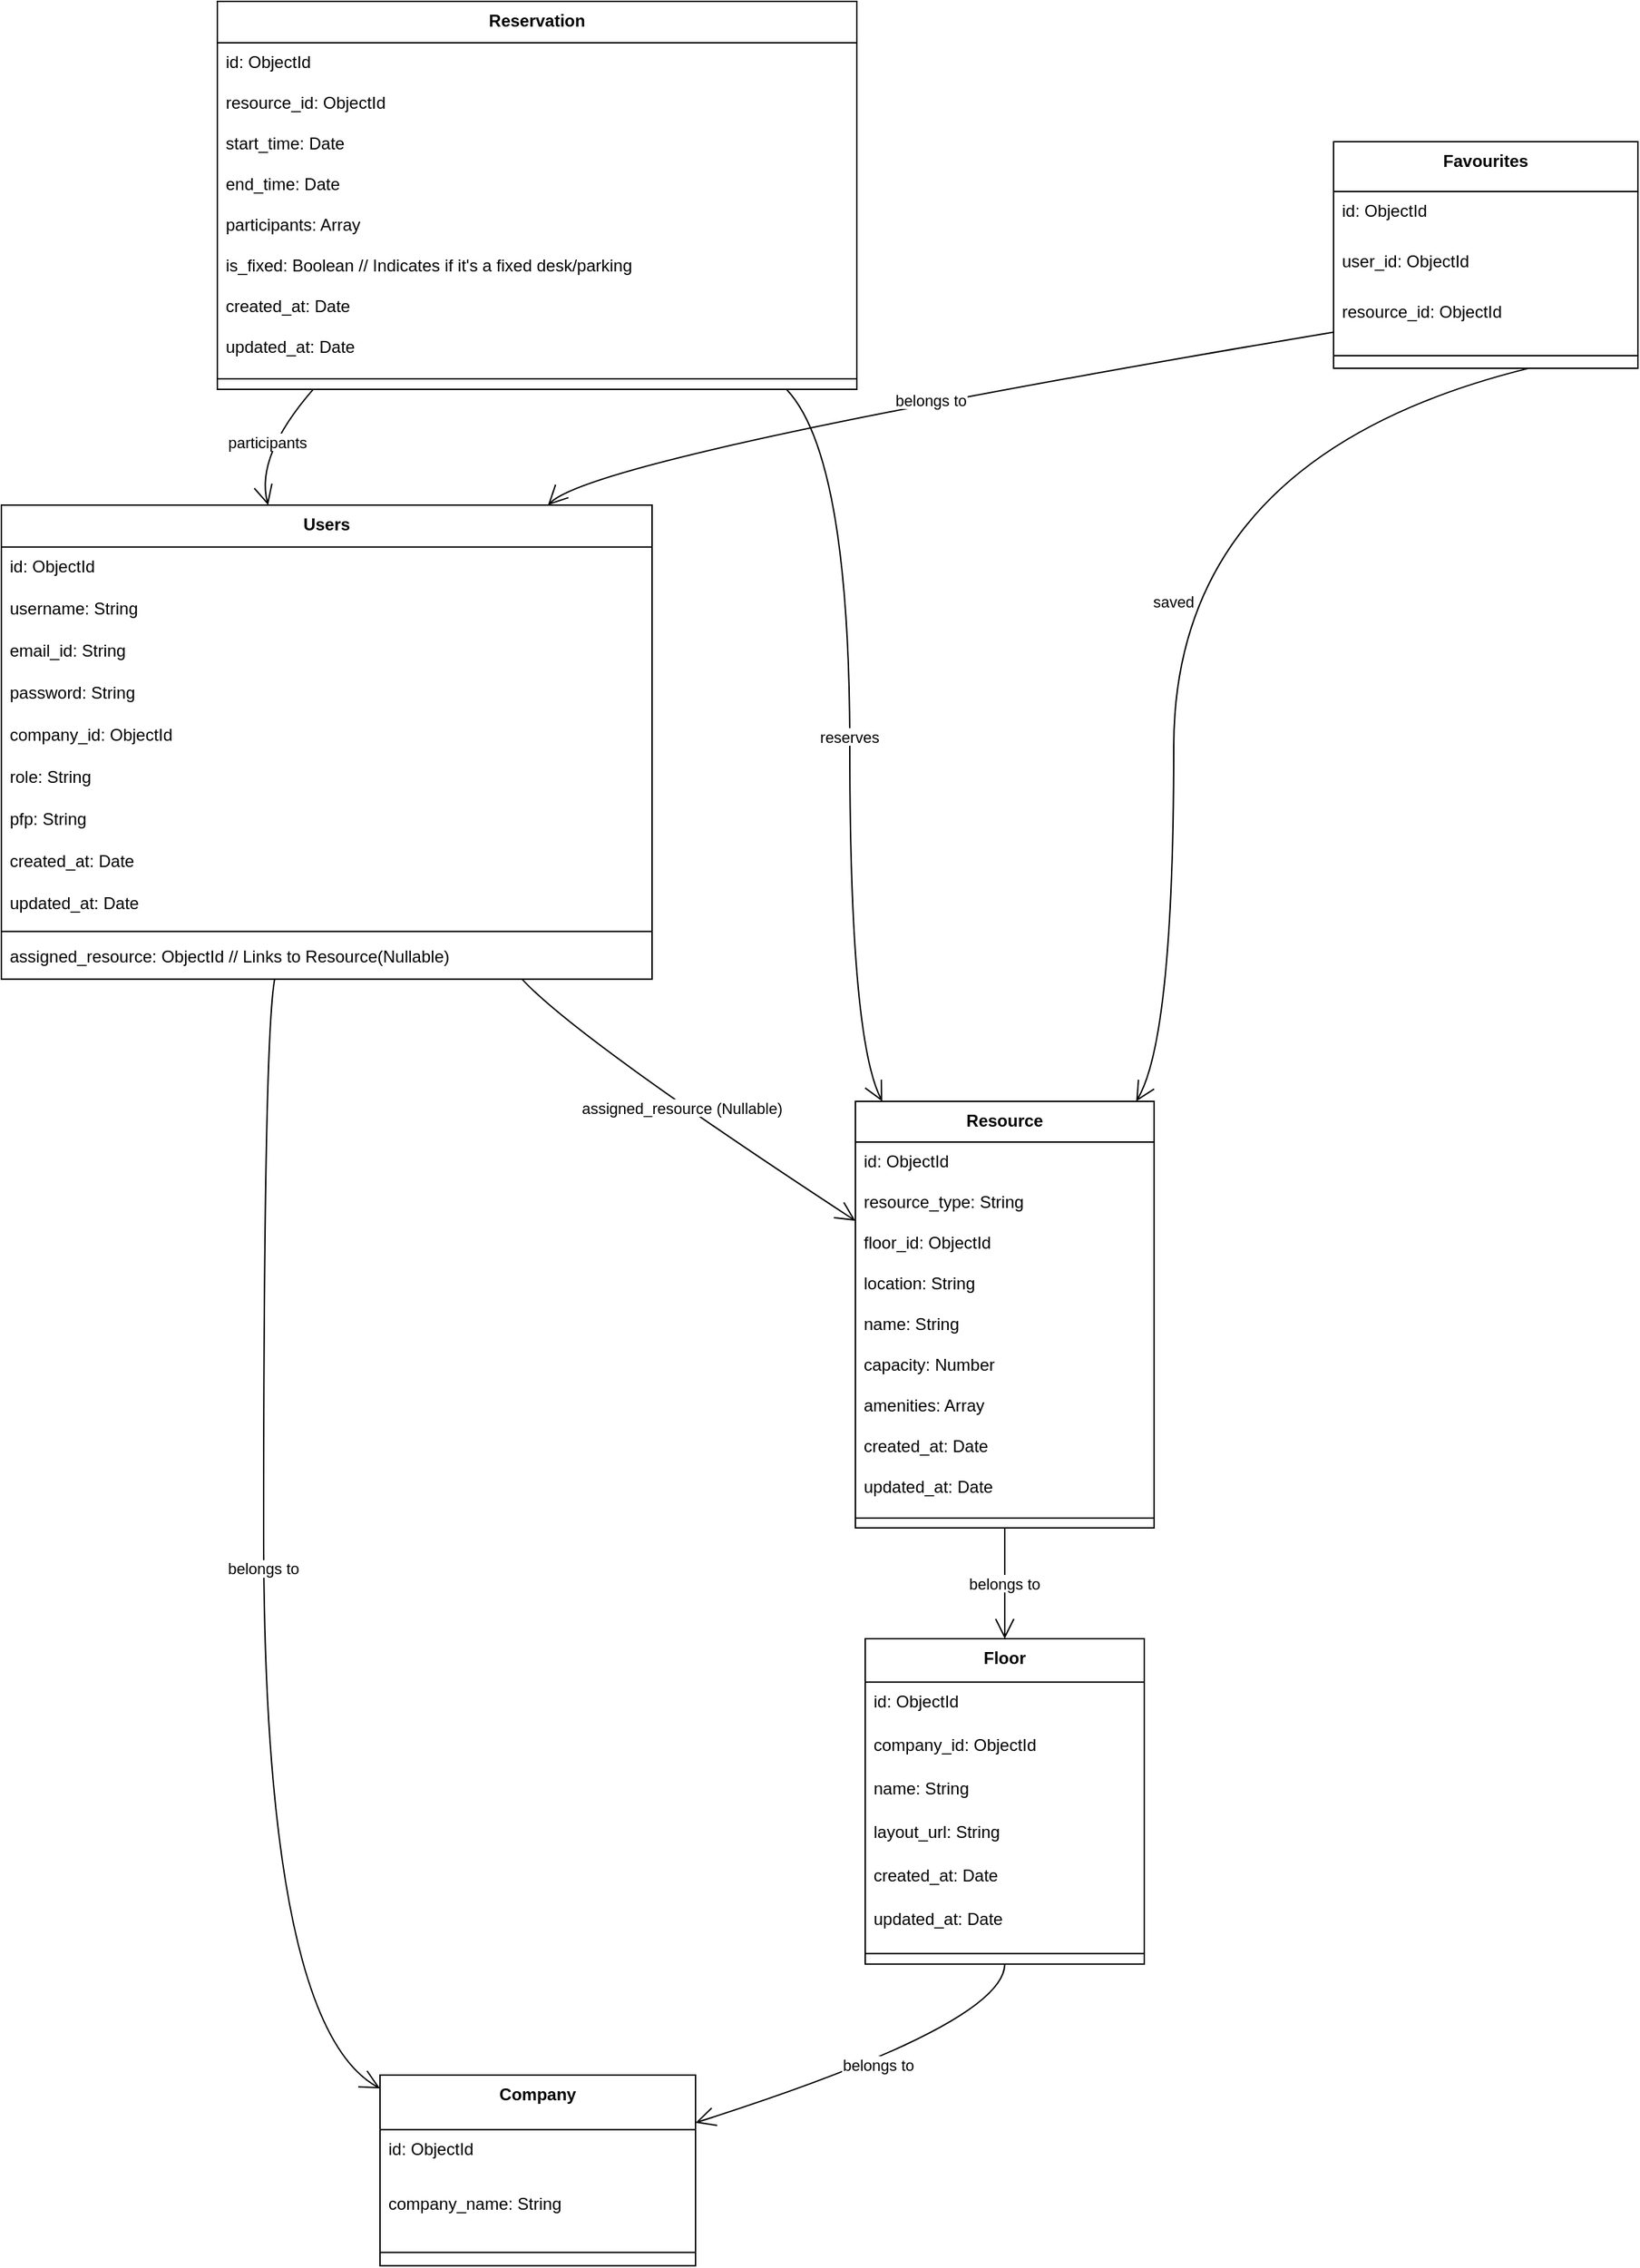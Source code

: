 <mxfile version="26.0.15">
  <diagram id="C5RBs43oDa-KdzZeNtuy" name="Page-1">
    <mxGraphModel dx="2390" dy="1140" grid="1" gridSize="10" guides="1" tooltips="1" connect="1" arrows="1" fold="1" page="1" pageScale="1" pageWidth="827" pageHeight="1169" math="0" shadow="0">
      <root>
        <mxCell id="WIyWlLk6GJQsqaUBKTNV-0" />
        <mxCell id="WIyWlLk6GJQsqaUBKTNV-1" parent="WIyWlLk6GJQsqaUBKTNV-0" />
        <mxCell id="ejqHeAXNvaJ_UM0S787P-132" value="Users" style="swimlane;fontStyle=1;align=center;verticalAlign=top;childLayout=stackLayout;horizontal=1;startSize=29.818;horizontalStack=0;resizeParent=1;resizeParentMax=0;resizeLast=0;collapsible=0;marginBottom=0;" vertex="1" parent="WIyWlLk6GJQsqaUBKTNV-1">
          <mxGeometry x="120" y="469" width="464" height="337.818" as="geometry" />
        </mxCell>
        <mxCell id="ejqHeAXNvaJ_UM0S787P-133" value="id: ObjectId" style="text;strokeColor=none;fillColor=none;align=left;verticalAlign=top;spacingLeft=4;spacingRight=4;overflow=hidden;rotatable=0;points=[[0,0.5],[1,0.5]];portConstraint=eastwest;" vertex="1" parent="ejqHeAXNvaJ_UM0S787P-132">
          <mxGeometry y="29.818" width="464" height="30" as="geometry" />
        </mxCell>
        <mxCell id="ejqHeAXNvaJ_UM0S787P-134" value="username: String" style="text;strokeColor=none;fillColor=none;align=left;verticalAlign=top;spacingLeft=4;spacingRight=4;overflow=hidden;rotatable=0;points=[[0,0.5],[1,0.5]];portConstraint=eastwest;" vertex="1" parent="ejqHeAXNvaJ_UM0S787P-132">
          <mxGeometry y="59.818" width="464" height="30" as="geometry" />
        </mxCell>
        <mxCell id="ejqHeAXNvaJ_UM0S787P-135" value="email_id: String" style="text;strokeColor=none;fillColor=none;align=left;verticalAlign=top;spacingLeft=4;spacingRight=4;overflow=hidden;rotatable=0;points=[[0,0.5],[1,0.5]];portConstraint=eastwest;" vertex="1" parent="ejqHeAXNvaJ_UM0S787P-132">
          <mxGeometry y="89.818" width="464" height="30" as="geometry" />
        </mxCell>
        <mxCell id="ejqHeAXNvaJ_UM0S787P-136" value="password: String" style="text;strokeColor=none;fillColor=none;align=left;verticalAlign=top;spacingLeft=4;spacingRight=4;overflow=hidden;rotatable=0;points=[[0,0.5],[1,0.5]];portConstraint=eastwest;" vertex="1" parent="ejqHeAXNvaJ_UM0S787P-132">
          <mxGeometry y="119.818" width="464" height="30" as="geometry" />
        </mxCell>
        <mxCell id="ejqHeAXNvaJ_UM0S787P-137" value="company_id: ObjectId" style="text;strokeColor=none;fillColor=none;align=left;verticalAlign=top;spacingLeft=4;spacingRight=4;overflow=hidden;rotatable=0;points=[[0,0.5],[1,0.5]];portConstraint=eastwest;" vertex="1" parent="ejqHeAXNvaJ_UM0S787P-132">
          <mxGeometry y="149.818" width="464" height="30" as="geometry" />
        </mxCell>
        <mxCell id="ejqHeAXNvaJ_UM0S787P-138" value="role: String" style="text;strokeColor=none;fillColor=none;align=left;verticalAlign=top;spacingLeft=4;spacingRight=4;overflow=hidden;rotatable=0;points=[[0,0.5],[1,0.5]];portConstraint=eastwest;" vertex="1" parent="ejqHeAXNvaJ_UM0S787P-132">
          <mxGeometry y="179.818" width="464" height="30" as="geometry" />
        </mxCell>
        <mxCell id="ejqHeAXNvaJ_UM0S787P-139" value="pfp: String" style="text;strokeColor=none;fillColor=none;align=left;verticalAlign=top;spacingLeft=4;spacingRight=4;overflow=hidden;rotatable=0;points=[[0,0.5],[1,0.5]];portConstraint=eastwest;" vertex="1" parent="ejqHeAXNvaJ_UM0S787P-132">
          <mxGeometry y="209.818" width="464" height="30" as="geometry" />
        </mxCell>
        <mxCell id="ejqHeAXNvaJ_UM0S787P-140" value="created_at: Date" style="text;strokeColor=none;fillColor=none;align=left;verticalAlign=top;spacingLeft=4;spacingRight=4;overflow=hidden;rotatable=0;points=[[0,0.5],[1,0.5]];portConstraint=eastwest;" vertex="1" parent="ejqHeAXNvaJ_UM0S787P-132">
          <mxGeometry y="239.818" width="464" height="30" as="geometry" />
        </mxCell>
        <mxCell id="ejqHeAXNvaJ_UM0S787P-141" value="updated_at: Date" style="text;strokeColor=none;fillColor=none;align=left;verticalAlign=top;spacingLeft=4;spacingRight=4;overflow=hidden;rotatable=0;points=[[0,0.5],[1,0.5]];portConstraint=eastwest;" vertex="1" parent="ejqHeAXNvaJ_UM0S787P-132">
          <mxGeometry y="269.818" width="464" height="30" as="geometry" />
        </mxCell>
        <mxCell id="ejqHeAXNvaJ_UM0S787P-142" style="line;strokeWidth=1;fillColor=none;align=left;verticalAlign=middle;spacingTop=-1;spacingLeft=3;spacingRight=3;rotatable=0;labelPosition=right;points=[];portConstraint=eastwest;strokeColor=inherit;" vertex="1" parent="ejqHeAXNvaJ_UM0S787P-132">
          <mxGeometry y="299.818" width="464" height="8" as="geometry" />
        </mxCell>
        <mxCell id="ejqHeAXNvaJ_UM0S787P-143" value="assigned_resource: ObjectId // Links to Resource(Nullable)" style="text;strokeColor=none;fillColor=none;align=left;verticalAlign=top;spacingLeft=4;spacingRight=4;overflow=hidden;rotatable=0;points=[[0,0.5],[1,0.5]];portConstraint=eastwest;" vertex="1" parent="ejqHeAXNvaJ_UM0S787P-132">
          <mxGeometry y="307.818" width="464" height="30" as="geometry" />
        </mxCell>
        <mxCell id="ejqHeAXNvaJ_UM0S787P-144" value="Resource" style="swimlane;fontStyle=1;align=center;verticalAlign=top;childLayout=stackLayout;horizontal=1;startSize=28.952;horizontalStack=0;resizeParent=1;resizeParentMax=0;resizeLast=0;collapsible=0;marginBottom=0;" vertex="1" parent="WIyWlLk6GJQsqaUBKTNV-1">
          <mxGeometry x="729" y="894" width="213" height="303.952" as="geometry" />
        </mxCell>
        <mxCell id="ejqHeAXNvaJ_UM0S787P-145" value="id: ObjectId" style="text;strokeColor=none;fillColor=none;align=left;verticalAlign=top;spacingLeft=4;spacingRight=4;overflow=hidden;rotatable=0;points=[[0,0.5],[1,0.5]];portConstraint=eastwest;" vertex="1" parent="ejqHeAXNvaJ_UM0S787P-144">
          <mxGeometry y="28.952" width="213" height="29" as="geometry" />
        </mxCell>
        <mxCell id="ejqHeAXNvaJ_UM0S787P-146" value="resource_type: String" style="text;strokeColor=none;fillColor=none;align=left;verticalAlign=top;spacingLeft=4;spacingRight=4;overflow=hidden;rotatable=0;points=[[0,0.5],[1,0.5]];portConstraint=eastwest;" vertex="1" parent="ejqHeAXNvaJ_UM0S787P-144">
          <mxGeometry y="57.952" width="213" height="29" as="geometry" />
        </mxCell>
        <mxCell id="ejqHeAXNvaJ_UM0S787P-147" value="floor_id: ObjectId" style="text;strokeColor=none;fillColor=none;align=left;verticalAlign=top;spacingLeft=4;spacingRight=4;overflow=hidden;rotatable=0;points=[[0,0.5],[1,0.5]];portConstraint=eastwest;" vertex="1" parent="ejqHeAXNvaJ_UM0S787P-144">
          <mxGeometry y="86.952" width="213" height="29" as="geometry" />
        </mxCell>
        <mxCell id="ejqHeAXNvaJ_UM0S787P-148" value="location: String" style="text;strokeColor=none;fillColor=none;align=left;verticalAlign=top;spacingLeft=4;spacingRight=4;overflow=hidden;rotatable=0;points=[[0,0.5],[1,0.5]];portConstraint=eastwest;" vertex="1" parent="ejqHeAXNvaJ_UM0S787P-144">
          <mxGeometry y="115.952" width="213" height="29" as="geometry" />
        </mxCell>
        <mxCell id="ejqHeAXNvaJ_UM0S787P-149" value="name: String" style="text;strokeColor=none;fillColor=none;align=left;verticalAlign=top;spacingLeft=4;spacingRight=4;overflow=hidden;rotatable=0;points=[[0,0.5],[1,0.5]];portConstraint=eastwest;" vertex="1" parent="ejqHeAXNvaJ_UM0S787P-144">
          <mxGeometry y="144.952" width="213" height="29" as="geometry" />
        </mxCell>
        <mxCell id="ejqHeAXNvaJ_UM0S787P-150" value="capacity: Number" style="text;strokeColor=none;fillColor=none;align=left;verticalAlign=top;spacingLeft=4;spacingRight=4;overflow=hidden;rotatable=0;points=[[0,0.5],[1,0.5]];portConstraint=eastwest;" vertex="1" parent="ejqHeAXNvaJ_UM0S787P-144">
          <mxGeometry y="173.952" width="213" height="29" as="geometry" />
        </mxCell>
        <mxCell id="ejqHeAXNvaJ_UM0S787P-151" value="amenities: Array" style="text;strokeColor=none;fillColor=none;align=left;verticalAlign=top;spacingLeft=4;spacingRight=4;overflow=hidden;rotatable=0;points=[[0,0.5],[1,0.5]];portConstraint=eastwest;" vertex="1" parent="ejqHeAXNvaJ_UM0S787P-144">
          <mxGeometry y="202.952" width="213" height="29" as="geometry" />
        </mxCell>
        <mxCell id="ejqHeAXNvaJ_UM0S787P-152" value="created_at: Date" style="text;strokeColor=none;fillColor=none;align=left;verticalAlign=top;spacingLeft=4;spacingRight=4;overflow=hidden;rotatable=0;points=[[0,0.5],[1,0.5]];portConstraint=eastwest;" vertex="1" parent="ejqHeAXNvaJ_UM0S787P-144">
          <mxGeometry y="231.952" width="213" height="29" as="geometry" />
        </mxCell>
        <mxCell id="ejqHeAXNvaJ_UM0S787P-153" value="updated_at: Date" style="text;strokeColor=none;fillColor=none;align=left;verticalAlign=top;spacingLeft=4;spacingRight=4;overflow=hidden;rotatable=0;points=[[0,0.5],[1,0.5]];portConstraint=eastwest;" vertex="1" parent="ejqHeAXNvaJ_UM0S787P-144">
          <mxGeometry y="260.952" width="213" height="29" as="geometry" />
        </mxCell>
        <mxCell id="ejqHeAXNvaJ_UM0S787P-154" style="line;strokeWidth=1;fillColor=none;align=left;verticalAlign=middle;spacingTop=-1;spacingLeft=3;spacingRight=3;rotatable=0;labelPosition=right;points=[];portConstraint=eastwest;strokeColor=inherit;" vertex="1" parent="ejqHeAXNvaJ_UM0S787P-144">
          <mxGeometry y="289.952" width="213" height="14" as="geometry" />
        </mxCell>
        <mxCell id="ejqHeAXNvaJ_UM0S787P-155" value="Reservation" style="swimlane;fontStyle=1;align=center;verticalAlign=top;childLayout=stackLayout;horizontal=1;startSize=29.474;horizontalStack=0;resizeParent=1;resizeParentMax=0;resizeLast=0;collapsible=0;marginBottom=0;" vertex="1" parent="WIyWlLk6GJQsqaUBKTNV-1">
          <mxGeometry x="274" y="110" width="456" height="276.474" as="geometry" />
        </mxCell>
        <mxCell id="ejqHeAXNvaJ_UM0S787P-156" value="id: ObjectId" style="text;strokeColor=none;fillColor=none;align=left;verticalAlign=top;spacingLeft=4;spacingRight=4;overflow=hidden;rotatable=0;points=[[0,0.5],[1,0.5]];portConstraint=eastwest;" vertex="1" parent="ejqHeAXNvaJ_UM0S787P-155">
          <mxGeometry y="29.474" width="456" height="29" as="geometry" />
        </mxCell>
        <mxCell id="ejqHeAXNvaJ_UM0S787P-157" value="resource_id: ObjectId" style="text;strokeColor=none;fillColor=none;align=left;verticalAlign=top;spacingLeft=4;spacingRight=4;overflow=hidden;rotatable=0;points=[[0,0.5],[1,0.5]];portConstraint=eastwest;" vertex="1" parent="ejqHeAXNvaJ_UM0S787P-155">
          <mxGeometry y="58.474" width="456" height="29" as="geometry" />
        </mxCell>
        <mxCell id="ejqHeAXNvaJ_UM0S787P-158" value="start_time: Date" style="text;strokeColor=none;fillColor=none;align=left;verticalAlign=top;spacingLeft=4;spacingRight=4;overflow=hidden;rotatable=0;points=[[0,0.5],[1,0.5]];portConstraint=eastwest;" vertex="1" parent="ejqHeAXNvaJ_UM0S787P-155">
          <mxGeometry y="87.474" width="456" height="29" as="geometry" />
        </mxCell>
        <mxCell id="ejqHeAXNvaJ_UM0S787P-159" value="end_time: Date" style="text;strokeColor=none;fillColor=none;align=left;verticalAlign=top;spacingLeft=4;spacingRight=4;overflow=hidden;rotatable=0;points=[[0,0.5],[1,0.5]];portConstraint=eastwest;" vertex="1" parent="ejqHeAXNvaJ_UM0S787P-155">
          <mxGeometry y="116.474" width="456" height="29" as="geometry" />
        </mxCell>
        <mxCell id="ejqHeAXNvaJ_UM0S787P-160" value="participants: Array" style="text;strokeColor=none;fillColor=none;align=left;verticalAlign=top;spacingLeft=4;spacingRight=4;overflow=hidden;rotatable=0;points=[[0,0.5],[1,0.5]];portConstraint=eastwest;" vertex="1" parent="ejqHeAXNvaJ_UM0S787P-155">
          <mxGeometry y="145.474" width="456" height="29" as="geometry" />
        </mxCell>
        <mxCell id="ejqHeAXNvaJ_UM0S787P-161" value="is_fixed: Boolean // Indicates if it&#39;s a fixed desk/parking" style="text;strokeColor=none;fillColor=none;align=left;verticalAlign=top;spacingLeft=4;spacingRight=4;overflow=hidden;rotatable=0;points=[[0,0.5],[1,0.5]];portConstraint=eastwest;" vertex="1" parent="ejqHeAXNvaJ_UM0S787P-155">
          <mxGeometry y="174.474" width="456" height="29" as="geometry" />
        </mxCell>
        <mxCell id="ejqHeAXNvaJ_UM0S787P-162" value="created_at: Date" style="text;strokeColor=none;fillColor=none;align=left;verticalAlign=top;spacingLeft=4;spacingRight=4;overflow=hidden;rotatable=0;points=[[0,0.5],[1,0.5]];portConstraint=eastwest;" vertex="1" parent="ejqHeAXNvaJ_UM0S787P-155">
          <mxGeometry y="203.474" width="456" height="29" as="geometry" />
        </mxCell>
        <mxCell id="ejqHeAXNvaJ_UM0S787P-163" value="updated_at: Date" style="text;strokeColor=none;fillColor=none;align=left;verticalAlign=top;spacingLeft=4;spacingRight=4;overflow=hidden;rotatable=0;points=[[0,0.5],[1,0.5]];portConstraint=eastwest;" vertex="1" parent="ejqHeAXNvaJ_UM0S787P-155">
          <mxGeometry y="232.474" width="456" height="29" as="geometry" />
        </mxCell>
        <mxCell id="ejqHeAXNvaJ_UM0S787P-164" style="line;strokeWidth=1;fillColor=none;align=left;verticalAlign=middle;spacingTop=-1;spacingLeft=3;spacingRight=3;rotatable=0;labelPosition=right;points=[];portConstraint=eastwest;strokeColor=inherit;" vertex="1" parent="ejqHeAXNvaJ_UM0S787P-155">
          <mxGeometry y="261.474" width="456" height="15" as="geometry" />
        </mxCell>
        <mxCell id="ejqHeAXNvaJ_UM0S787P-165" value="Floor" style="swimlane;fontStyle=1;align=center;verticalAlign=top;childLayout=stackLayout;horizontal=1;startSize=30.933;horizontalStack=0;resizeParent=1;resizeParentMax=0;resizeLast=0;collapsible=0;marginBottom=0;" vertex="1" parent="WIyWlLk6GJQsqaUBKTNV-1">
          <mxGeometry x="736" y="1277" width="199" height="231.933" as="geometry" />
        </mxCell>
        <mxCell id="ejqHeAXNvaJ_UM0S787P-166" value="id: ObjectId" style="text;strokeColor=none;fillColor=none;align=left;verticalAlign=top;spacingLeft=4;spacingRight=4;overflow=hidden;rotatable=0;points=[[0,0.5],[1,0.5]];portConstraint=eastwest;" vertex="1" parent="ejqHeAXNvaJ_UM0S787P-165">
          <mxGeometry y="30.933" width="199" height="31" as="geometry" />
        </mxCell>
        <mxCell id="ejqHeAXNvaJ_UM0S787P-167" value="company_id: ObjectId" style="text;strokeColor=none;fillColor=none;align=left;verticalAlign=top;spacingLeft=4;spacingRight=4;overflow=hidden;rotatable=0;points=[[0,0.5],[1,0.5]];portConstraint=eastwest;" vertex="1" parent="ejqHeAXNvaJ_UM0S787P-165">
          <mxGeometry y="61.933" width="199" height="31" as="geometry" />
        </mxCell>
        <mxCell id="ejqHeAXNvaJ_UM0S787P-168" value="name: String" style="text;strokeColor=none;fillColor=none;align=left;verticalAlign=top;spacingLeft=4;spacingRight=4;overflow=hidden;rotatable=0;points=[[0,0.5],[1,0.5]];portConstraint=eastwest;" vertex="1" parent="ejqHeAXNvaJ_UM0S787P-165">
          <mxGeometry y="92.933" width="199" height="31" as="geometry" />
        </mxCell>
        <mxCell id="ejqHeAXNvaJ_UM0S787P-169" value="layout_url: String" style="text;strokeColor=none;fillColor=none;align=left;verticalAlign=top;spacingLeft=4;spacingRight=4;overflow=hidden;rotatable=0;points=[[0,0.5],[1,0.5]];portConstraint=eastwest;" vertex="1" parent="ejqHeAXNvaJ_UM0S787P-165">
          <mxGeometry y="123.933" width="199" height="31" as="geometry" />
        </mxCell>
        <mxCell id="ejqHeAXNvaJ_UM0S787P-170" value="created_at: Date" style="text;strokeColor=none;fillColor=none;align=left;verticalAlign=top;spacingLeft=4;spacingRight=4;overflow=hidden;rotatable=0;points=[[0,0.5],[1,0.5]];portConstraint=eastwest;" vertex="1" parent="ejqHeAXNvaJ_UM0S787P-165">
          <mxGeometry y="154.933" width="199" height="31" as="geometry" />
        </mxCell>
        <mxCell id="ejqHeAXNvaJ_UM0S787P-171" value="updated_at: Date" style="text;strokeColor=none;fillColor=none;align=left;verticalAlign=top;spacingLeft=4;spacingRight=4;overflow=hidden;rotatable=0;points=[[0,0.5],[1,0.5]];portConstraint=eastwest;" vertex="1" parent="ejqHeAXNvaJ_UM0S787P-165">
          <mxGeometry y="185.933" width="199" height="31" as="geometry" />
        </mxCell>
        <mxCell id="ejqHeAXNvaJ_UM0S787P-172" style="line;strokeWidth=1;fillColor=none;align=left;verticalAlign=middle;spacingTop=-1;spacingLeft=3;spacingRight=3;rotatable=0;labelPosition=right;points=[];portConstraint=eastwest;strokeColor=inherit;" vertex="1" parent="ejqHeAXNvaJ_UM0S787P-165">
          <mxGeometry y="216.933" width="199" height="15" as="geometry" />
        </mxCell>
        <mxCell id="ejqHeAXNvaJ_UM0S787P-173" value="Company" style="swimlane;fontStyle=1;align=center;verticalAlign=top;childLayout=stackLayout;horizontal=1;startSize=38.857;horizontalStack=0;resizeParent=1;resizeParentMax=0;resizeLast=0;collapsible=0;marginBottom=0;" vertex="1" parent="WIyWlLk6GJQsqaUBKTNV-1">
          <mxGeometry x="390" y="1588" width="225" height="135.857" as="geometry" />
        </mxCell>
        <mxCell id="ejqHeAXNvaJ_UM0S787P-174" value="id: ObjectId" style="text;strokeColor=none;fillColor=none;align=left;verticalAlign=top;spacingLeft=4;spacingRight=4;overflow=hidden;rotatable=0;points=[[0,0.5],[1,0.5]];portConstraint=eastwest;" vertex="1" parent="ejqHeAXNvaJ_UM0S787P-173">
          <mxGeometry y="38.857" width="225" height="39" as="geometry" />
        </mxCell>
        <mxCell id="ejqHeAXNvaJ_UM0S787P-175" value="company_name: String" style="text;strokeColor=none;fillColor=none;align=left;verticalAlign=top;spacingLeft=4;spacingRight=4;overflow=hidden;rotatable=0;points=[[0,0.5],[1,0.5]];portConstraint=eastwest;" vertex="1" parent="ejqHeAXNvaJ_UM0S787P-173">
          <mxGeometry y="77.857" width="225" height="39" as="geometry" />
        </mxCell>
        <mxCell id="ejqHeAXNvaJ_UM0S787P-176" style="line;strokeWidth=1;fillColor=none;align=left;verticalAlign=middle;spacingTop=-1;spacingLeft=3;spacingRight=3;rotatable=0;labelPosition=right;points=[];portConstraint=eastwest;strokeColor=inherit;" vertex="1" parent="ejqHeAXNvaJ_UM0S787P-173">
          <mxGeometry y="116.857" width="225" height="19" as="geometry" />
        </mxCell>
        <mxCell id="ejqHeAXNvaJ_UM0S787P-177" value="Favourites" style="swimlane;fontStyle=1;align=center;verticalAlign=top;childLayout=stackLayout;horizontal=1;startSize=35.556;horizontalStack=0;resizeParent=1;resizeParentMax=0;resizeLast=0;collapsible=0;marginBottom=0;" vertex="1" parent="WIyWlLk6GJQsqaUBKTNV-1">
          <mxGeometry x="1070" y="210" width="217" height="161.556" as="geometry" />
        </mxCell>
        <mxCell id="ejqHeAXNvaJ_UM0S787P-178" value="id: ObjectId" style="text;strokeColor=none;fillColor=none;align=left;verticalAlign=top;spacingLeft=4;spacingRight=4;overflow=hidden;rotatable=0;points=[[0,0.5],[1,0.5]];portConstraint=eastwest;" vertex="1" parent="ejqHeAXNvaJ_UM0S787P-177">
          <mxGeometry y="35.556" width="217" height="36" as="geometry" />
        </mxCell>
        <mxCell id="ejqHeAXNvaJ_UM0S787P-179" value="user_id: ObjectId" style="text;strokeColor=none;fillColor=none;align=left;verticalAlign=top;spacingLeft=4;spacingRight=4;overflow=hidden;rotatable=0;points=[[0,0.5],[1,0.5]];portConstraint=eastwest;" vertex="1" parent="ejqHeAXNvaJ_UM0S787P-177">
          <mxGeometry y="71.556" width="217" height="36" as="geometry" />
        </mxCell>
        <mxCell id="ejqHeAXNvaJ_UM0S787P-180" value="resource_id: ObjectId" style="text;strokeColor=none;fillColor=none;align=left;verticalAlign=top;spacingLeft=4;spacingRight=4;overflow=hidden;rotatable=0;points=[[0,0.5],[1,0.5]];portConstraint=eastwest;" vertex="1" parent="ejqHeAXNvaJ_UM0S787P-177">
          <mxGeometry y="107.556" width="217" height="36" as="geometry" />
        </mxCell>
        <mxCell id="ejqHeAXNvaJ_UM0S787P-181" style="line;strokeWidth=1;fillColor=none;align=left;verticalAlign=middle;spacingTop=-1;spacingLeft=3;spacingRight=3;rotatable=0;labelPosition=right;points=[];portConstraint=eastwest;strokeColor=inherit;" vertex="1" parent="ejqHeAXNvaJ_UM0S787P-177">
          <mxGeometry y="143.556" width="217" height="18" as="geometry" />
        </mxCell>
        <mxCell id="ejqHeAXNvaJ_UM0S787P-182" value="belongs to" style="curved=1;startArrow=none;endArrow=open;endSize=12;exitX=0.42;exitY=1;entryX=0;entryY=0.07;rounded=0;" edge="1" parent="WIyWlLk6GJQsqaUBKTNV-1" source="ejqHeAXNvaJ_UM0S787P-132" target="ejqHeAXNvaJ_UM0S787P-173">
          <mxGeometry relative="1" as="geometry">
            <Array as="points">
              <mxPoint x="307" y="849" />
              <mxPoint x="307" y="1552" />
            </Array>
          </mxGeometry>
        </mxCell>
        <mxCell id="ejqHeAXNvaJ_UM0S787P-183" value="assigned_resource (Nullable)" style="curved=1;startArrow=none;endArrow=open;endSize=12;exitX=0.8;exitY=1;entryX=0;entryY=0.28;rounded=0;" edge="1" parent="WIyWlLk6GJQsqaUBKTNV-1" source="ejqHeAXNvaJ_UM0S787P-132" target="ejqHeAXNvaJ_UM0S787P-144">
          <mxGeometry relative="1" as="geometry">
            <Array as="points">
              <mxPoint x="530" y="849" />
            </Array>
          </mxGeometry>
        </mxCell>
        <mxCell id="ejqHeAXNvaJ_UM0S787P-184" value="belongs to" style="curved=1;startArrow=none;endArrow=open;endSize=12;exitX=0.5;exitY=1;entryX=0.5;entryY=0;rounded=0;" edge="1" parent="WIyWlLk6GJQsqaUBKTNV-1" source="ejqHeAXNvaJ_UM0S787P-144" target="ejqHeAXNvaJ_UM0S787P-165">
          <mxGeometry relative="1" as="geometry">
            <Array as="points" />
          </mxGeometry>
        </mxCell>
        <mxCell id="ejqHeAXNvaJ_UM0S787P-185" value="belongs to" style="curved=1;startArrow=none;endArrow=open;endSize=12;exitX=0.5;exitY=1;entryX=1;entryY=0.25;rounded=0;" edge="1" parent="WIyWlLk6GJQsqaUBKTNV-1" source="ejqHeAXNvaJ_UM0S787P-165" target="ejqHeAXNvaJ_UM0S787P-173">
          <mxGeometry relative="1" as="geometry">
            <Array as="points">
              <mxPoint x="835" y="1552" />
            </Array>
          </mxGeometry>
        </mxCell>
        <mxCell id="ejqHeAXNvaJ_UM0S787P-186" value="reserves" style="curved=1;startArrow=none;endArrow=open;endSize=12;exitX=0.89;exitY=1;entryX=0.09;entryY=0;rounded=0;" edge="1" parent="WIyWlLk6GJQsqaUBKTNV-1" source="ejqHeAXNvaJ_UM0S787P-155" target="ejqHeAXNvaJ_UM0S787P-144">
          <mxGeometry relative="1" as="geometry">
            <Array as="points">
              <mxPoint x="725" y="434" />
              <mxPoint x="725" y="849" />
            </Array>
          </mxGeometry>
        </mxCell>
        <mxCell id="ejqHeAXNvaJ_UM0S787P-187" value="participants" style="curved=1;startArrow=none;endArrow=open;endSize=12;exitX=0.15;exitY=1;entryX=0.41;entryY=0;rounded=0;" edge="1" parent="WIyWlLk6GJQsqaUBKTNV-1" source="ejqHeAXNvaJ_UM0S787P-155" target="ejqHeAXNvaJ_UM0S787P-132">
          <mxGeometry relative="1" as="geometry">
            <Array as="points">
              <mxPoint x="301" y="434" />
            </Array>
          </mxGeometry>
        </mxCell>
        <mxCell id="ejqHeAXNvaJ_UM0S787P-188" value="belongs to" style="curved=1;startArrow=none;endArrow=open;endSize=12;exitX=0;exitY=0.84;entryX=0.84;entryY=0;rounded=0;" edge="1" parent="WIyWlLk6GJQsqaUBKTNV-1" source="ejqHeAXNvaJ_UM0S787P-177" target="ejqHeAXNvaJ_UM0S787P-132">
          <mxGeometry relative="1" as="geometry">
            <Array as="points">
              <mxPoint x="545" y="434" />
            </Array>
          </mxGeometry>
        </mxCell>
        <mxCell id="ejqHeAXNvaJ_UM0S787P-189" value="saved" style="curved=1;startArrow=none;endArrow=open;endSize=12;exitX=0.64;exitY=1;entryX=0.94;entryY=0;rounded=0;" edge="1" parent="WIyWlLk6GJQsqaUBKTNV-1" source="ejqHeAXNvaJ_UM0S787P-177" target="ejqHeAXNvaJ_UM0S787P-144">
          <mxGeometry relative="1" as="geometry">
            <Array as="points">
              <mxPoint x="956" y="434" />
              <mxPoint x="956" y="849" />
            </Array>
          </mxGeometry>
        </mxCell>
      </root>
    </mxGraphModel>
  </diagram>
</mxfile>
